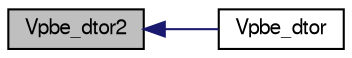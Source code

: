 digraph "Vpbe_dtor2"
{
  edge [fontname="FreeSans",fontsize="10",labelfontname="FreeSans",labelfontsize="10"];
  node [fontname="FreeSans",fontsize="10",shape=record];
  rankdir="LR";
  Node1 [label="Vpbe_dtor2",height=0.2,width=0.4,color="black", fillcolor="grey75", style="filled" fontcolor="black"];
  Node1 -> Node2 [dir="back",color="midnightblue",fontsize="10",style="solid",fontname="FreeSans"];
  Node2 [label="Vpbe_dtor",height=0.2,width=0.4,color="black", fillcolor="white", style="filled",URL="$group___vpbe.html#ga5181e1ad561ce39b8c86dfe280fe40d6",tooltip="Object destructor."];
}
